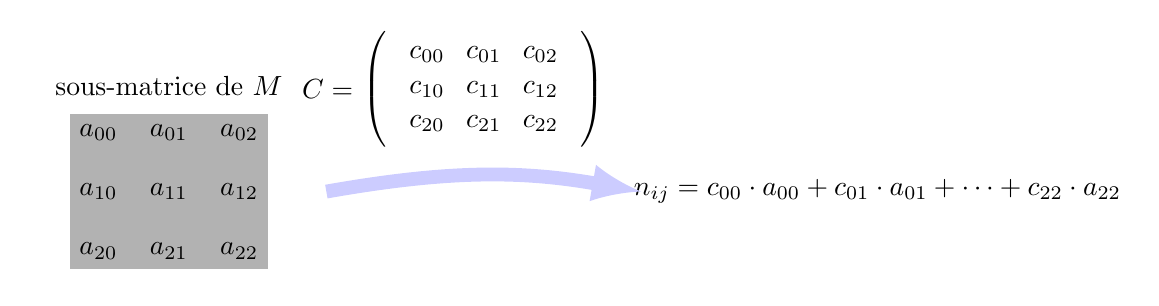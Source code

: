 \usetikzlibrary{arrows,matrix,positioning}
\tikzset{node style ge/.style={circle}}

\begin{tikzpicture}

\def\rien{\phantom{\times}}
\def\rienn{\times}
% les matrices
\matrix (A) [matrix of math nodes,column sep=0.5 em,row sep=0.9em,
%row sep=-0.75 em,
%inner sep = 0 em,%
 %left delimiter  = (, right delimiter = )
]
{ 
a_{00} & a_{01} & a_{02}   \\
a_{10}  &a_{11}  & a_{12} \\
a_{20} & a_{21} & a_{22} \\
};

\node[above] at (A.north) {sous-matrice de $M$};
% \node[left=1em] at (A.west) {$M=$};

\fill[opacity=.3,fill=black] (A-1-1.north west) rectangle (A-3-3.south east);


\begin{scope}[xshift=9cm]
\node at (0,0) {$n_{ij} = c_{00} \cdot a_{00} + c_{01}\cdot a_{01} + \cdots + c_{22} \cdot a_{22}$}; 
\end{scope}


\draw [->,>=latex,blue!20,ultra thick,line width=5] (2,0) to[bend left=10] ++(4,0);

\begin{scope}[xshift=4cm,yshift=1.3cm]
\matrix (C) [matrix of math nodes,column sep=0.1 em,
%row sep=-0.75 em,
%inner sep = 0 em,%
 left delimiter  = (, right delimiter = )]
{ 
c_{00} & c_{01} & c_{02}   \\
c_{10}  &c_{11}  & c_{12} \\
c_{20} & c_{21} & c_{22} \\
};
%\fill[opacity=.1,fill=black] (C-2-3.north west) rectangle (C-4-5.south east);
\node[left=1em] at (C.west) {$C = $};

\end{scope}

\end{tikzpicture}
